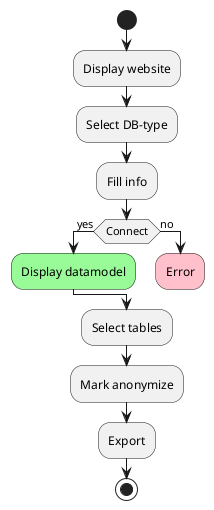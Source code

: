 @startuml FlowDiagram
start

:Display website;
:Select DB-type;
:Fill info;

if (Connect) then (yes)
    #palegreen:Display datamodel;
else (no)
    #pink:Error;
    kill
endif

:Select tables;
:Mark anonymize;
:Export;

stop
@enduml